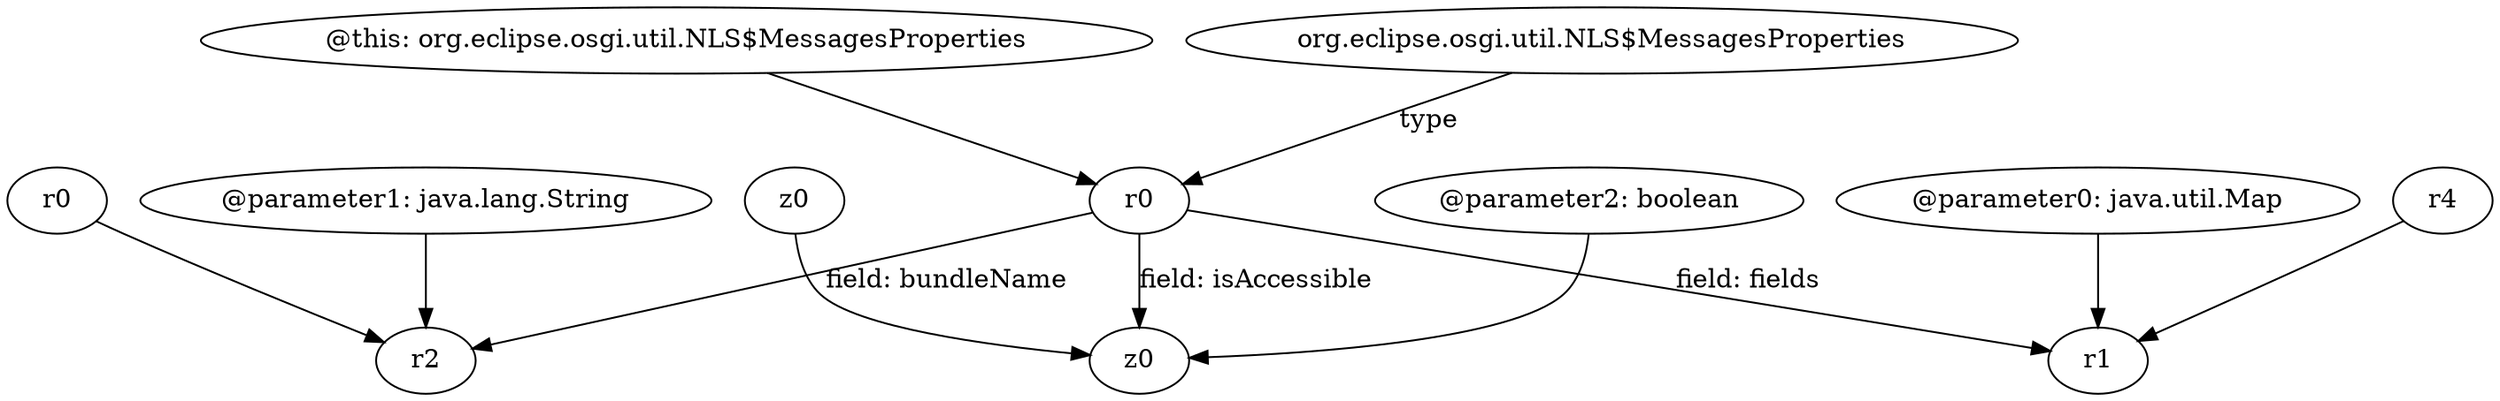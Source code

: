 digraph g {
0[label="r0"]
1[label="r2"]
0->1[label="field: bundleName"]
2[label="@parameter2: boolean"]
3[label="z0"]
2->3[label=""]
4[label="z0"]
4->3[label=""]
5[label="@parameter0: java.util.Map"]
6[label="r1"]
5->6[label=""]
7[label="r0"]
7->1[label=""]
0->6[label="field: fields"]
8[label="@this: org.eclipse.osgi.util.NLS$MessagesProperties"]
8->0[label=""]
9[label="@parameter1: java.lang.String"]
9->1[label=""]
0->3[label="field: isAccessible"]
10[label="r4"]
10->6[label=""]
11[label="org.eclipse.osgi.util.NLS$MessagesProperties"]
11->0[label="type"]
}